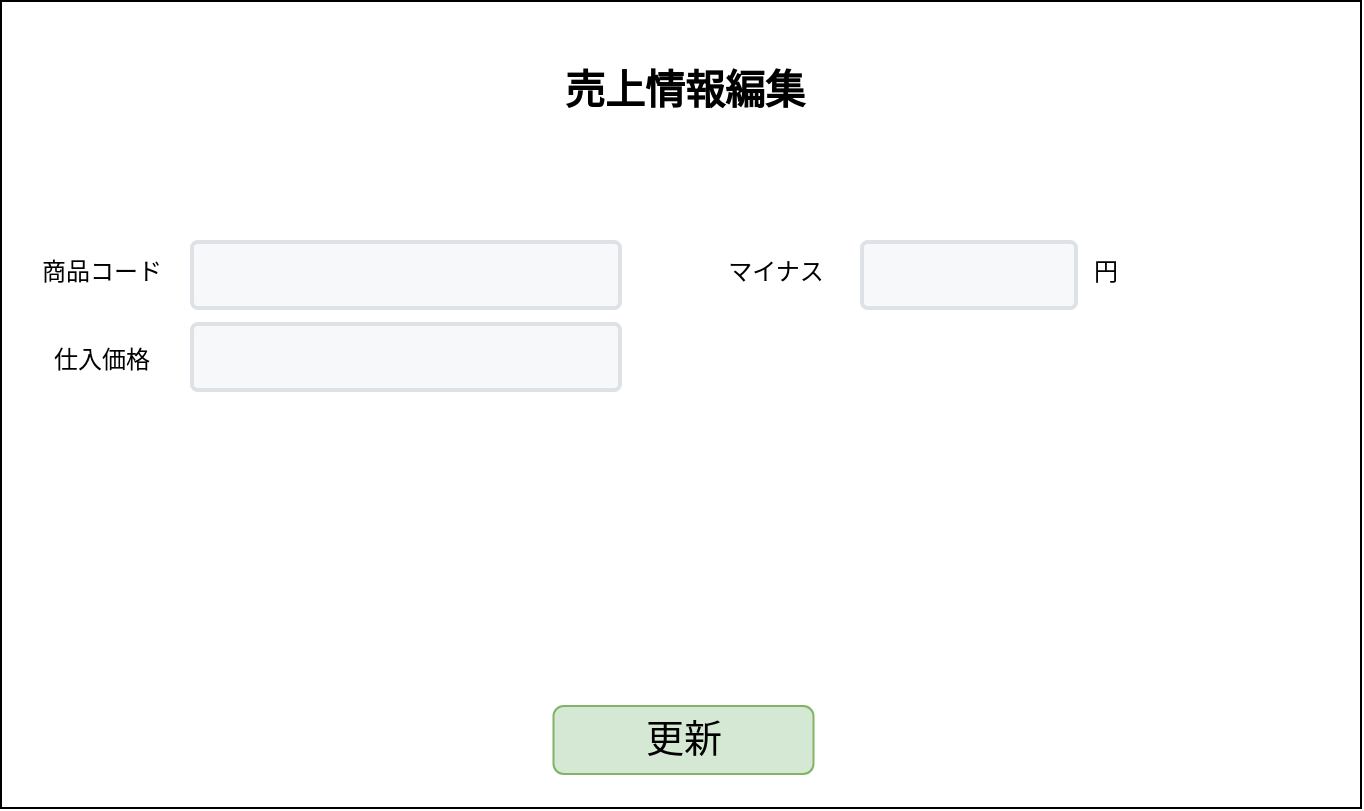 <mxfile version="15.6.8" type="embed">
    <diagram id="-rYmXwlPA6e48w3ofCKy" name="ページ1">
        <mxGraphModel dx="561" dy="445" grid="1" gridSize="10" guides="1" tooltips="1" connect="1" arrows="1" fold="1" page="1" pageScale="1" pageWidth="827" pageHeight="1169" math="0" shadow="0">
            <root>
                <mxCell id="0"/>
                <mxCell id="1" parent="0"/>
                <mxCell id="2" value="" style="rounded=0;whiteSpace=wrap;html=1;fillColor=default;strokeColor=default;fontColor=default;" vertex="1" parent="1">
                    <mxGeometry x="22.5" y="36.5" width="680" height="403.5" as="geometry"/>
                </mxCell>
                <mxCell id="3" value="売上情報編集" style="text;html=1;strokeColor=none;fillColor=none;align=center;verticalAlign=middle;whiteSpace=wrap;rounded=0;fontColor=default;fontStyle=1;fontSize=20;" vertex="1" parent="1">
                    <mxGeometry x="282.5" y="55" width="162.5" height="50" as="geometry"/>
                </mxCell>
                <mxCell id="4" value="&lt;span style=&quot;font-size: 19px&quot;&gt;更新&lt;/span&gt;" style="rounded=1;whiteSpace=wrap;html=1;align=center;labelBackgroundColor=none;fillColor=#d5e8d4;strokeColor=#82b366;" vertex="1" parent="1">
                    <mxGeometry x="298.75" y="389" width="130" height="34" as="geometry"/>
                </mxCell>
                <mxCell id="5" value="" style="rounded=1;arcSize=9;fillColor=#F7F8F9;align=left;spacingLeft=5;strokeColor=#DEE1E6;html=1;strokeWidth=2;fontSize=12" vertex="1" parent="1">
                    <mxGeometry x="118" y="157" width="214" height="33" as="geometry"/>
                </mxCell>
                <mxCell id="7" value="商品コード" style="text;html=1;strokeColor=none;fillColor=none;align=center;verticalAlign=middle;whiteSpace=wrap;rounded=0;" vertex="1" parent="1">
                    <mxGeometry x="22.5" y="157" width="100" height="30" as="geometry"/>
                </mxCell>
                <mxCell id="8" value="" style="rounded=1;arcSize=9;fillColor=#F7F8F9;align=left;spacingLeft=5;strokeColor=#DEE1E6;html=1;strokeWidth=2;fontSize=12" vertex="1" parent="1">
                    <mxGeometry x="453" y="157" width="107" height="33" as="geometry"/>
                </mxCell>
                <mxCell id="9" value="マイナス" style="text;html=1;strokeColor=none;fillColor=none;align=center;verticalAlign=middle;whiteSpace=wrap;rounded=0;" vertex="1" parent="1">
                    <mxGeometry x="377" y="157" width="66" height="30" as="geometry"/>
                </mxCell>
                <mxCell id="10" value="円" style="text;html=1;strokeColor=none;fillColor=none;align=center;verticalAlign=middle;whiteSpace=wrap;rounded=0;" vertex="1" parent="1">
                    <mxGeometry x="560" y="157" width="30" height="30" as="geometry"/>
                </mxCell>
                <mxCell id="11" value="" style="rounded=1;arcSize=9;fillColor=#F7F8F9;align=left;spacingLeft=5;strokeColor=#DEE1E6;html=1;strokeWidth=2;fontSize=12" vertex="1" parent="1">
                    <mxGeometry x="118" y="198" width="214" height="33" as="geometry"/>
                </mxCell>
                <mxCell id="12" value="仕入価格" style="text;html=1;strokeColor=none;fillColor=none;align=center;verticalAlign=middle;whiteSpace=wrap;rounded=0;" vertex="1" parent="1">
                    <mxGeometry x="22.5" y="201" width="100" height="30" as="geometry"/>
                </mxCell>
            </root>
        </mxGraphModel>
    </diagram>
</mxfile>